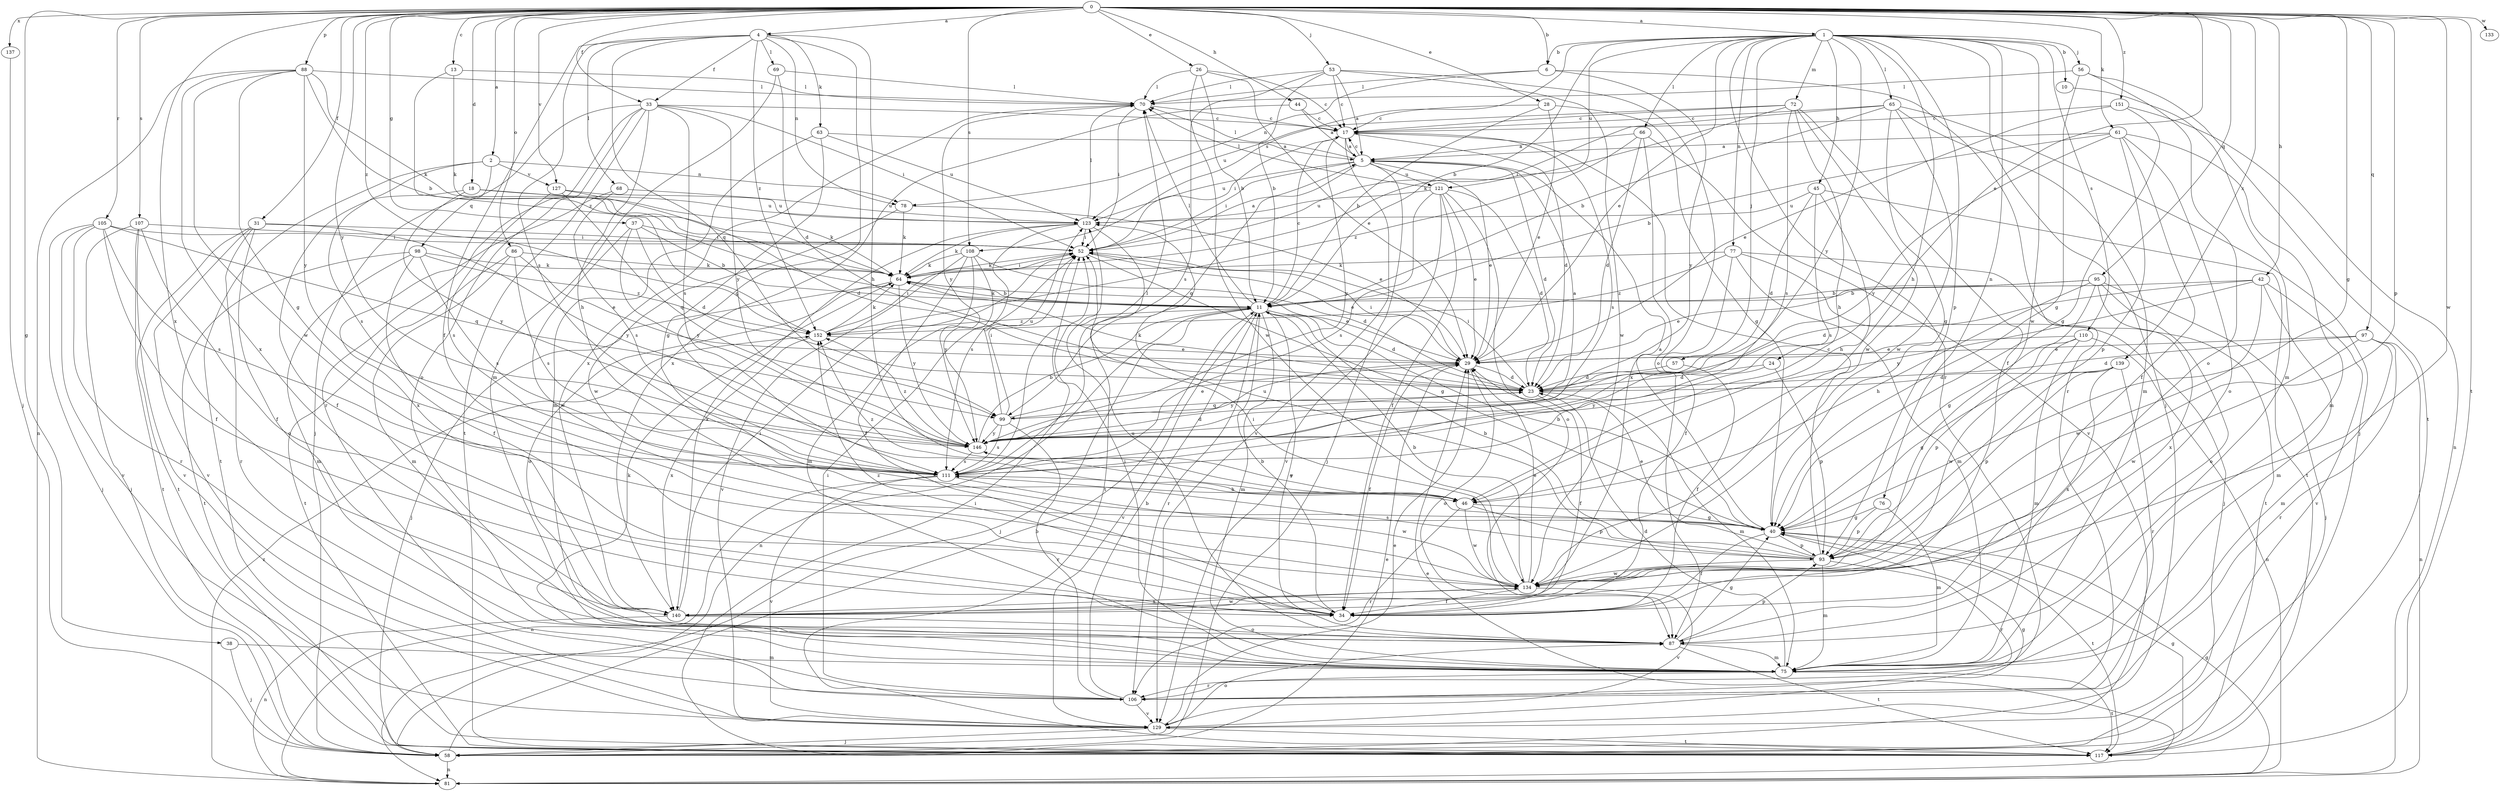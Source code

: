 strict digraph  {
0;
1;
2;
4;
5;
6;
10;
11;
13;
17;
18;
23;
24;
26;
28;
29;
31;
33;
34;
37;
38;
40;
42;
44;
45;
46;
52;
53;
56;
57;
58;
61;
63;
64;
65;
66;
68;
69;
70;
72;
75;
76;
77;
78;
81;
86;
87;
88;
93;
95;
97;
98;
99;
105;
106;
107;
108;
110;
111;
117;
121;
123;
127;
129;
133;
134;
137;
139;
140;
146;
151;
152;
0 -> 1  [label=a];
0 -> 2  [label=a];
0 -> 4  [label=a];
0 -> 6  [label=b];
0 -> 13  [label=c];
0 -> 18  [label=d];
0 -> 24  [label=e];
0 -> 26  [label=e];
0 -> 28  [label=e];
0 -> 31  [label=f];
0 -> 33  [label=f];
0 -> 37  [label=g];
0 -> 38  [label=g];
0 -> 40  [label=g];
0 -> 42  [label=h];
0 -> 44  [label=h];
0 -> 53  [label=j];
0 -> 61  [label=k];
0 -> 86  [label=o];
0 -> 88  [label=p];
0 -> 93  [label=p];
0 -> 95  [label=q];
0 -> 97  [label=q];
0 -> 105  [label=r];
0 -> 107  [label=s];
0 -> 108  [label=s];
0 -> 117  [label=t];
0 -> 127  [label=v];
0 -> 133  [label=w];
0 -> 134  [label=w];
0 -> 137  [label=x];
0 -> 139  [label=x];
0 -> 140  [label=x];
0 -> 146  [label=y];
0 -> 151  [label=z];
0 -> 152  [label=z];
1 -> 6  [label=b];
1 -> 10  [label=b];
1 -> 11  [label=b];
1 -> 29  [label=e];
1 -> 45  [label=h];
1 -> 46  [label=h];
1 -> 56  [label=j];
1 -> 57  [label=j];
1 -> 58  [label=j];
1 -> 65  [label=l];
1 -> 66  [label=l];
1 -> 72  [label=m];
1 -> 76  [label=n];
1 -> 77  [label=n];
1 -> 93  [label=p];
1 -> 106  [label=r];
1 -> 108  [label=s];
1 -> 110  [label=s];
1 -> 121  [label=u];
1 -> 134  [label=w];
1 -> 146  [label=y];
2 -> 78  [label=n];
2 -> 98  [label=q];
2 -> 111  [label=s];
2 -> 117  [label=t];
2 -> 127  [label=v];
4 -> 33  [label=f];
4 -> 34  [label=f];
4 -> 40  [label=g];
4 -> 46  [label=h];
4 -> 63  [label=k];
4 -> 68  [label=l];
4 -> 69  [label=l];
4 -> 78  [label=n];
4 -> 99  [label=q];
4 -> 111  [label=s];
4 -> 152  [label=z];
5 -> 17  [label=c];
5 -> 23  [label=d];
5 -> 29  [label=e];
5 -> 52  [label=i];
5 -> 58  [label=j];
5 -> 70  [label=l];
5 -> 99  [label=q];
5 -> 121  [label=u];
5 -> 123  [label=u];
6 -> 70  [label=l];
6 -> 78  [label=n];
6 -> 106  [label=r];
6 -> 146  [label=y];
10 -> 75  [label=m];
11 -> 17  [label=c];
11 -> 23  [label=d];
11 -> 58  [label=j];
11 -> 64  [label=k];
11 -> 70  [label=l];
11 -> 75  [label=m];
11 -> 81  [label=n];
11 -> 87  [label=o];
11 -> 106  [label=r];
11 -> 129  [label=v];
11 -> 152  [label=z];
13 -> 64  [label=k];
13 -> 70  [label=l];
13 -> 152  [label=z];
17 -> 5  [label=a];
17 -> 23  [label=d];
17 -> 52  [label=i];
17 -> 111  [label=s];
17 -> 129  [label=v];
17 -> 146  [label=y];
18 -> 34  [label=f];
18 -> 64  [label=k];
18 -> 123  [label=u];
18 -> 146  [label=y];
23 -> 34  [label=f];
23 -> 52  [label=i];
23 -> 64  [label=k];
23 -> 75  [label=m];
23 -> 99  [label=q];
24 -> 23  [label=d];
24 -> 93  [label=p];
24 -> 146  [label=y];
26 -> 11  [label=b];
26 -> 17  [label=c];
26 -> 29  [label=e];
26 -> 70  [label=l];
26 -> 134  [label=w];
28 -> 11  [label=b];
28 -> 17  [label=c];
28 -> 29  [label=e];
28 -> 40  [label=g];
29 -> 23  [label=d];
29 -> 34  [label=f];
29 -> 52  [label=i];
29 -> 87  [label=o];
29 -> 146  [label=y];
31 -> 52  [label=i];
31 -> 87  [label=o];
31 -> 106  [label=r];
31 -> 117  [label=t];
31 -> 129  [label=v];
31 -> 146  [label=y];
33 -> 17  [label=c];
33 -> 46  [label=h];
33 -> 52  [label=i];
33 -> 58  [label=j];
33 -> 87  [label=o];
33 -> 106  [label=r];
33 -> 111  [label=s];
33 -> 117  [label=t];
33 -> 146  [label=y];
34 -> 11  [label=b];
34 -> 152  [label=z];
37 -> 11  [label=b];
37 -> 23  [label=d];
37 -> 52  [label=i];
37 -> 134  [label=w];
37 -> 146  [label=y];
38 -> 58  [label=j];
38 -> 75  [label=m];
40 -> 5  [label=a];
40 -> 11  [label=b];
40 -> 34  [label=f];
40 -> 93  [label=p];
40 -> 117  [label=t];
42 -> 11  [label=b];
42 -> 23  [label=d];
42 -> 75  [label=m];
42 -> 129  [label=v];
42 -> 134  [label=w];
42 -> 146  [label=y];
44 -> 5  [label=a];
44 -> 17  [label=c];
44 -> 140  [label=x];
45 -> 23  [label=d];
45 -> 46  [label=h];
45 -> 111  [label=s];
45 -> 117  [label=t];
45 -> 123  [label=u];
46 -> 40  [label=g];
46 -> 93  [label=p];
46 -> 106  [label=r];
46 -> 134  [label=w];
46 -> 146  [label=y];
46 -> 152  [label=z];
52 -> 5  [label=a];
52 -> 29  [label=e];
52 -> 40  [label=g];
52 -> 64  [label=k];
53 -> 5  [label=a];
53 -> 11  [label=b];
53 -> 17  [label=c];
53 -> 70  [label=l];
53 -> 87  [label=o];
53 -> 111  [label=s];
53 -> 134  [label=w];
56 -> 40  [label=g];
56 -> 70  [label=l];
56 -> 87  [label=o];
56 -> 117  [label=t];
57 -> 23  [label=d];
57 -> 34  [label=f];
58 -> 11  [label=b];
58 -> 29  [label=e];
58 -> 81  [label=n];
61 -> 5  [label=a];
61 -> 11  [label=b];
61 -> 34  [label=f];
61 -> 75  [label=m];
61 -> 87  [label=o];
61 -> 93  [label=p];
61 -> 146  [label=y];
63 -> 5  [label=a];
63 -> 40  [label=g];
63 -> 75  [label=m];
63 -> 123  [label=u];
64 -> 11  [label=b];
64 -> 29  [label=e];
64 -> 52  [label=i];
64 -> 58  [label=j];
64 -> 87  [label=o];
64 -> 146  [label=y];
65 -> 11  [label=b];
65 -> 17  [label=c];
65 -> 40  [label=g];
65 -> 52  [label=i];
65 -> 58  [label=j];
65 -> 75  [label=m];
65 -> 134  [label=w];
66 -> 5  [label=a];
66 -> 23  [label=d];
66 -> 129  [label=v];
66 -> 140  [label=x];
66 -> 152  [label=z];
68 -> 111  [label=s];
68 -> 123  [label=u];
68 -> 140  [label=x];
69 -> 23  [label=d];
69 -> 70  [label=l];
69 -> 75  [label=m];
70 -> 17  [label=c];
70 -> 52  [label=i];
70 -> 140  [label=x];
70 -> 146  [label=y];
72 -> 17  [label=c];
72 -> 34  [label=f];
72 -> 46  [label=h];
72 -> 64  [label=k];
72 -> 111  [label=s];
72 -> 123  [label=u];
72 -> 134  [label=w];
75 -> 23  [label=d];
75 -> 52  [label=i];
75 -> 64  [label=k];
75 -> 106  [label=r];
75 -> 117  [label=t];
76 -> 40  [label=g];
76 -> 75  [label=m];
76 -> 93  [label=p];
77 -> 34  [label=f];
77 -> 58  [label=j];
77 -> 64  [label=k];
77 -> 75  [label=m];
77 -> 117  [label=t];
77 -> 152  [label=z];
78 -> 29  [label=e];
78 -> 64  [label=k];
78 -> 134  [label=w];
81 -> 29  [label=e];
81 -> 40  [label=g];
81 -> 152  [label=z];
86 -> 29  [label=e];
86 -> 64  [label=k];
86 -> 75  [label=m];
86 -> 111  [label=s];
86 -> 117  [label=t];
87 -> 40  [label=g];
87 -> 75  [label=m];
87 -> 93  [label=p];
87 -> 117  [label=t];
87 -> 123  [label=u];
88 -> 11  [label=b];
88 -> 40  [label=g];
88 -> 64  [label=k];
88 -> 70  [label=l];
88 -> 81  [label=n];
88 -> 134  [label=w];
88 -> 140  [label=x];
88 -> 146  [label=y];
93 -> 11  [label=b];
93 -> 17  [label=c];
93 -> 29  [label=e];
93 -> 75  [label=m];
93 -> 106  [label=r];
93 -> 111  [label=s];
93 -> 123  [label=u];
93 -> 134  [label=w];
95 -> 11  [label=b];
95 -> 29  [label=e];
95 -> 40  [label=g];
95 -> 46  [label=h];
95 -> 58  [label=j];
95 -> 87  [label=o];
95 -> 140  [label=x];
97 -> 23  [label=d];
97 -> 29  [label=e];
97 -> 75  [label=m];
97 -> 81  [label=n];
97 -> 106  [label=r];
97 -> 134  [label=w];
98 -> 34  [label=f];
98 -> 64  [label=k];
98 -> 75  [label=m];
98 -> 111  [label=s];
98 -> 117  [label=t];
98 -> 152  [label=z];
99 -> 5  [label=a];
99 -> 29  [label=e];
99 -> 52  [label=i];
99 -> 106  [label=r];
99 -> 111  [label=s];
99 -> 123  [label=u];
99 -> 146  [label=y];
105 -> 34  [label=f];
105 -> 52  [label=i];
105 -> 58  [label=j];
105 -> 99  [label=q];
105 -> 106  [label=r];
105 -> 111  [label=s];
105 -> 129  [label=v];
106 -> 11  [label=b];
106 -> 52  [label=i];
106 -> 129  [label=v];
107 -> 34  [label=f];
107 -> 52  [label=i];
107 -> 58  [label=j];
107 -> 117  [label=t];
107 -> 129  [label=v];
108 -> 23  [label=d];
108 -> 34  [label=f];
108 -> 64  [label=k];
108 -> 75  [label=m];
108 -> 129  [label=v];
108 -> 146  [label=y];
110 -> 29  [label=e];
110 -> 75  [label=m];
110 -> 81  [label=n];
110 -> 93  [label=p];
110 -> 134  [label=w];
111 -> 46  [label=h];
111 -> 70  [label=l];
111 -> 81  [label=n];
111 -> 129  [label=v];
111 -> 134  [label=w];
117 -> 40  [label=g];
117 -> 52  [label=i];
121 -> 23  [label=d];
121 -> 29  [label=e];
121 -> 34  [label=f];
121 -> 70  [label=l];
121 -> 87  [label=o];
121 -> 111  [label=s];
121 -> 123  [label=u];
121 -> 129  [label=v];
123 -> 52  [label=i];
123 -> 64  [label=k];
123 -> 70  [label=l];
123 -> 111  [label=s];
123 -> 117  [label=t];
123 -> 140  [label=x];
127 -> 23  [label=d];
127 -> 99  [label=q];
127 -> 111  [label=s];
127 -> 123  [label=u];
129 -> 29  [label=e];
129 -> 40  [label=g];
129 -> 58  [label=j];
129 -> 87  [label=o];
129 -> 117  [label=t];
134 -> 11  [label=b];
134 -> 29  [label=e];
134 -> 34  [label=f];
134 -> 52  [label=i];
134 -> 129  [label=v];
134 -> 140  [label=x];
137 -> 58  [label=j];
139 -> 23  [label=d];
139 -> 40  [label=g];
139 -> 93  [label=p];
139 -> 106  [label=r];
139 -> 140  [label=x];
140 -> 52  [label=i];
140 -> 81  [label=n];
140 -> 87  [label=o];
140 -> 134  [label=w];
146 -> 11  [label=b];
146 -> 23  [label=d];
146 -> 111  [label=s];
146 -> 152  [label=z];
151 -> 17  [label=c];
151 -> 29  [label=e];
151 -> 40  [label=g];
151 -> 81  [label=n];
152 -> 29  [label=e];
152 -> 52  [label=i];
152 -> 64  [label=k];
152 -> 140  [label=x];
}
